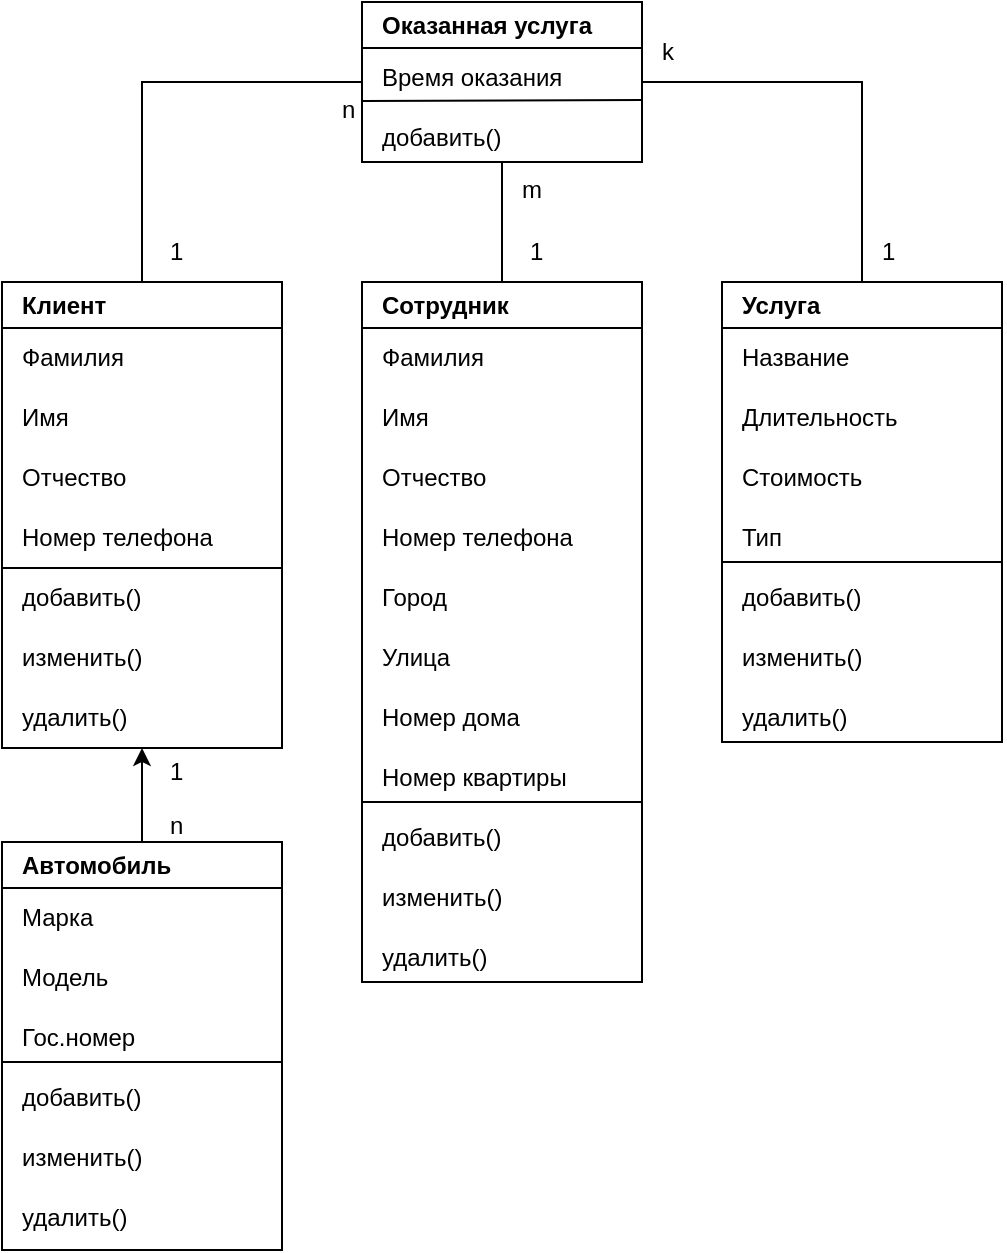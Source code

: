 <mxfile version="22.0.5" type="github">
  <diagram name="Страница — 1" id="G1I-6y7RzBWqB7RcNpnC">
    <mxGraphModel dx="827" dy="552" grid="1" gridSize="10" guides="1" tooltips="1" connect="1" arrows="1" fold="1" page="1" pageScale="1" pageWidth="827" pageHeight="1169" math="0" shadow="0">
      <root>
        <mxCell id="0" />
        <mxCell id="1" parent="0" />
        <mxCell id="ddCmk3O-23ZYapd7_aQz-67" style="edgeStyle=orthogonalEdgeStyle;rounded=0;orthogonalLoop=1;jettySize=auto;html=1;exitX=0.5;exitY=0;exitDx=0;exitDy=0;entryX=0;entryY=0.5;entryDx=0;entryDy=0;endArrow=none;endFill=0;spacing=0;align=left;spacingLeft=10;" edge="1" parent="1" source="ddCmk3O-23ZYapd7_aQz-24" target="ddCmk3O-23ZYapd7_aQz-60">
          <mxGeometry relative="1" as="geometry">
            <mxPoint x="450" y="110" as="targetPoint" />
          </mxGeometry>
        </mxCell>
        <mxCell id="ddCmk3O-23ZYapd7_aQz-24" value="Клиент" style="swimlane;whiteSpace=wrap;html=1;movable=1;resizable=1;rotatable=1;deletable=1;editable=1;locked=0;connectable=1;spacing=0;align=left;spacingLeft=10;" vertex="1" parent="1">
          <mxGeometry x="140" y="220" width="140" height="233" as="geometry" />
        </mxCell>
        <mxCell id="ddCmk3O-23ZYapd7_aQz-26" value="Фамилия" style="text;html=1;align=left;verticalAlign=middle;resizable=0;points=[];autosize=1;strokeColor=none;fillColor=none;spacing=0;spacingLeft=10;" vertex="1" parent="ddCmk3O-23ZYapd7_aQz-24">
          <mxGeometry y="28" width="80" height="20" as="geometry" />
        </mxCell>
        <mxCell id="ddCmk3O-23ZYapd7_aQz-28" value="Имя" style="text;html=1;align=left;verticalAlign=middle;resizable=0;points=[];autosize=1;strokeColor=none;fillColor=none;spacing=0;spacingLeft=10;" vertex="1" parent="ddCmk3O-23ZYapd7_aQz-24">
          <mxGeometry y="58" width="50" height="20" as="geometry" />
        </mxCell>
        <mxCell id="ddCmk3O-23ZYapd7_aQz-29" value="Отчество" style="text;html=1;align=left;verticalAlign=middle;resizable=0;points=[];autosize=1;strokeColor=none;fillColor=none;spacing=0;spacingLeft=10;" vertex="1" parent="ddCmk3O-23ZYapd7_aQz-24">
          <mxGeometry y="88" width="80" height="20" as="geometry" />
        </mxCell>
        <mxCell id="ddCmk3O-23ZYapd7_aQz-30" value="Номер телефона" style="text;html=1;align=left;verticalAlign=middle;resizable=0;points=[];autosize=1;strokeColor=none;fillColor=none;spacing=0;spacingLeft=10;" vertex="1" parent="ddCmk3O-23ZYapd7_aQz-24">
          <mxGeometry y="118" width="120" height="20" as="geometry" />
        </mxCell>
        <mxCell id="ddCmk3O-23ZYapd7_aQz-103" value="добавить()" style="text;html=1;align=left;verticalAlign=middle;resizable=0;points=[];autosize=1;strokeColor=none;fillColor=none;spacing=0;spacingLeft=10;" vertex="1" parent="ddCmk3O-23ZYapd7_aQz-24">
          <mxGeometry y="148" width="90" height="20" as="geometry" />
        </mxCell>
        <mxCell id="ddCmk3O-23ZYapd7_aQz-104" value="изменить()" style="text;html=1;align=left;verticalAlign=middle;resizable=0;points=[];autosize=1;strokeColor=none;fillColor=none;spacing=0;spacingLeft=10;" vertex="1" parent="ddCmk3O-23ZYapd7_aQz-24">
          <mxGeometry y="178" width="90" height="20" as="geometry" />
        </mxCell>
        <mxCell id="ddCmk3O-23ZYapd7_aQz-105" value="удалить()" style="text;html=1;align=left;verticalAlign=middle;resizable=0;points=[];autosize=1;strokeColor=none;fillColor=none;spacing=0;spacingLeft=10;" vertex="1" parent="ddCmk3O-23ZYapd7_aQz-24">
          <mxGeometry y="208" width="80" height="20" as="geometry" />
        </mxCell>
        <mxCell id="ddCmk3O-23ZYapd7_aQz-106" value="" style="endArrow=none;html=1;rounded=0;" edge="1" parent="ddCmk3O-23ZYapd7_aQz-24">
          <mxGeometry width="50" height="50" relative="1" as="geometry">
            <mxPoint y="143" as="sourcePoint" />
            <mxPoint x="140" y="143" as="targetPoint" />
          </mxGeometry>
        </mxCell>
        <mxCell id="ddCmk3O-23ZYapd7_aQz-71" style="edgeStyle=orthogonalEdgeStyle;rounded=0;orthogonalLoop=1;jettySize=auto;html=1;exitX=0.5;exitY=0;exitDx=0;exitDy=0;entryX=0.5;entryY=1;entryDx=0;entryDy=0;spacing=0;align=left;spacingLeft=10;" edge="1" parent="1" source="ddCmk3O-23ZYapd7_aQz-31" target="ddCmk3O-23ZYapd7_aQz-24">
          <mxGeometry relative="1" as="geometry" />
        </mxCell>
        <mxCell id="ddCmk3O-23ZYapd7_aQz-31" value="Автомобиль" style="swimlane;whiteSpace=wrap;html=1;movable=1;resizable=1;rotatable=1;deletable=1;editable=1;locked=0;connectable=1;spacing=0;align=left;spacingLeft=10;" vertex="1" parent="1">
          <mxGeometry x="140" y="500" width="140" height="204" as="geometry" />
        </mxCell>
        <mxCell id="ddCmk3O-23ZYapd7_aQz-32" value="Марка" style="text;html=1;align=left;verticalAlign=middle;resizable=0;points=[];autosize=1;strokeColor=none;fillColor=none;spacing=0;spacingLeft=10;" vertex="1" parent="ddCmk3O-23ZYapd7_aQz-31">
          <mxGeometry y="28" width="60" height="20" as="geometry" />
        </mxCell>
        <mxCell id="ddCmk3O-23ZYapd7_aQz-33" value="Модель" style="text;html=1;align=left;verticalAlign=middle;resizable=0;points=[];autosize=1;strokeColor=none;fillColor=none;spacing=0;spacingLeft=10;" vertex="1" parent="ddCmk3O-23ZYapd7_aQz-31">
          <mxGeometry y="58" width="70" height="20" as="geometry" />
        </mxCell>
        <mxCell id="ddCmk3O-23ZYapd7_aQz-34" value="Гос.номер" style="text;html=1;align=left;verticalAlign=middle;resizable=0;points=[];autosize=1;strokeColor=none;fillColor=none;spacing=0;spacingLeft=10;" vertex="1" parent="ddCmk3O-23ZYapd7_aQz-31">
          <mxGeometry y="88" width="80" height="20" as="geometry" />
        </mxCell>
        <mxCell id="ddCmk3O-23ZYapd7_aQz-100" value="добавить()" style="text;html=1;align=left;verticalAlign=middle;resizable=0;points=[];autosize=1;strokeColor=none;fillColor=none;spacing=0;spacingLeft=10;" vertex="1" parent="ddCmk3O-23ZYapd7_aQz-31">
          <mxGeometry y="118" width="90" height="20" as="geometry" />
        </mxCell>
        <mxCell id="ddCmk3O-23ZYapd7_aQz-101" value="изменить()" style="text;html=1;align=left;verticalAlign=middle;resizable=0;points=[];autosize=1;strokeColor=none;fillColor=none;spacing=0;spacingLeft=10;" vertex="1" parent="ddCmk3O-23ZYapd7_aQz-31">
          <mxGeometry y="148" width="90" height="20" as="geometry" />
        </mxCell>
        <mxCell id="ddCmk3O-23ZYapd7_aQz-102" value="удалить()" style="text;html=1;align=left;verticalAlign=middle;resizable=0;points=[];autosize=1;strokeColor=none;fillColor=none;spacing=0;spacingLeft=10;" vertex="1" parent="ddCmk3O-23ZYapd7_aQz-31">
          <mxGeometry y="178" width="80" height="20" as="geometry" />
        </mxCell>
        <mxCell id="ddCmk3O-23ZYapd7_aQz-68" style="edgeStyle=orthogonalEdgeStyle;rounded=0;orthogonalLoop=1;jettySize=auto;html=1;exitX=0.5;exitY=0;exitDx=0;exitDy=0;entryX=0.5;entryY=1;entryDx=0;entryDy=0;endArrow=none;endFill=0;spacing=0;align=left;spacingLeft=10;" edge="1" parent="1" source="ddCmk3O-23ZYapd7_aQz-40" target="ddCmk3O-23ZYapd7_aQz-60">
          <mxGeometry relative="1" as="geometry" />
        </mxCell>
        <mxCell id="ddCmk3O-23ZYapd7_aQz-40" value="Сотрудник" style="swimlane;whiteSpace=wrap;html=1;movable=1;resizable=1;rotatable=1;deletable=1;editable=1;locked=0;connectable=1;spacing=0;align=left;spacingLeft=10;" vertex="1" parent="1">
          <mxGeometry x="320" y="220" width="140" height="350" as="geometry" />
        </mxCell>
        <mxCell id="ddCmk3O-23ZYapd7_aQz-41" value="Фамилия" style="text;html=1;align=left;verticalAlign=middle;resizable=0;points=[];autosize=1;strokeColor=none;fillColor=none;spacing=0;spacingLeft=10;" vertex="1" parent="ddCmk3O-23ZYapd7_aQz-40">
          <mxGeometry y="28" width="80" height="20" as="geometry" />
        </mxCell>
        <mxCell id="ddCmk3O-23ZYapd7_aQz-42" value="Имя" style="text;html=1;align=left;verticalAlign=middle;resizable=0;points=[];autosize=1;strokeColor=none;fillColor=none;spacing=0;spacingLeft=10;" vertex="1" parent="ddCmk3O-23ZYapd7_aQz-40">
          <mxGeometry y="58" width="50" height="20" as="geometry" />
        </mxCell>
        <mxCell id="ddCmk3O-23ZYapd7_aQz-43" value="Отчество" style="text;html=1;align=left;verticalAlign=middle;resizable=0;points=[];autosize=1;strokeColor=none;fillColor=none;spacing=0;spacingLeft=10;" vertex="1" parent="ddCmk3O-23ZYapd7_aQz-40">
          <mxGeometry y="88" width="80" height="20" as="geometry" />
        </mxCell>
        <mxCell id="ddCmk3O-23ZYapd7_aQz-44" value="Номер телефона" style="text;html=1;align=left;verticalAlign=middle;resizable=0;points=[];autosize=1;strokeColor=none;fillColor=none;spacing=0;spacingLeft=10;" vertex="1" parent="ddCmk3O-23ZYapd7_aQz-40">
          <mxGeometry y="118" width="120" height="20" as="geometry" />
        </mxCell>
        <mxCell id="ddCmk3O-23ZYapd7_aQz-45" value="Город" style="text;html=1;align=left;verticalAlign=middle;resizable=0;points=[];autosize=1;strokeColor=none;fillColor=none;spacing=0;spacingLeft=10;" vertex="1" parent="ddCmk3O-23ZYapd7_aQz-40">
          <mxGeometry y="148" width="60" height="20" as="geometry" />
        </mxCell>
        <mxCell id="ddCmk3O-23ZYapd7_aQz-47" value="Номер дома" style="text;html=1;align=left;verticalAlign=middle;resizable=0;points=[];autosize=1;strokeColor=none;fillColor=none;spacing=0;spacingLeft=10;" vertex="1" parent="ddCmk3O-23ZYapd7_aQz-40">
          <mxGeometry y="208" width="100" height="20" as="geometry" />
        </mxCell>
        <mxCell id="ddCmk3O-23ZYapd7_aQz-46" value="Улица" style="text;html=1;align=left;verticalAlign=middle;resizable=0;points=[];autosize=1;strokeColor=none;fillColor=none;spacing=0;spacingLeft=10;" vertex="1" parent="ddCmk3O-23ZYapd7_aQz-40">
          <mxGeometry y="178" width="60" height="20" as="geometry" />
        </mxCell>
        <mxCell id="ddCmk3O-23ZYapd7_aQz-48" value="Номер квартиры" style="text;html=1;align=left;verticalAlign=middle;resizable=0;points=[];autosize=1;strokeColor=none;fillColor=none;spacing=0;spacingLeft=10;" vertex="1" parent="ddCmk3O-23ZYapd7_aQz-40">
          <mxGeometry y="238" width="120" height="20" as="geometry" />
        </mxCell>
        <mxCell id="ddCmk3O-23ZYapd7_aQz-108" value="добавить()" style="text;html=1;align=left;verticalAlign=middle;resizable=0;points=[];autosize=1;strokeColor=none;fillColor=none;spacing=0;spacingLeft=10;" vertex="1" parent="ddCmk3O-23ZYapd7_aQz-40">
          <mxGeometry y="268" width="90" height="20" as="geometry" />
        </mxCell>
        <mxCell id="ddCmk3O-23ZYapd7_aQz-109" value="изменить()" style="text;html=1;align=left;verticalAlign=middle;resizable=0;points=[];autosize=1;strokeColor=none;fillColor=none;spacing=0;spacingLeft=10;" vertex="1" parent="ddCmk3O-23ZYapd7_aQz-40">
          <mxGeometry y="298" width="90" height="20" as="geometry" />
        </mxCell>
        <mxCell id="ddCmk3O-23ZYapd7_aQz-110" value="удалить()" style="text;html=1;align=left;verticalAlign=middle;resizable=0;points=[];autosize=1;strokeColor=none;fillColor=none;spacing=0;spacingLeft=10;" vertex="1" parent="ddCmk3O-23ZYapd7_aQz-40">
          <mxGeometry y="328" width="80" height="20" as="geometry" />
        </mxCell>
        <mxCell id="ddCmk3O-23ZYapd7_aQz-111" value="" style="endArrow=none;html=1;rounded=0;" edge="1" parent="ddCmk3O-23ZYapd7_aQz-40">
          <mxGeometry width="50" height="50" relative="1" as="geometry">
            <mxPoint y="260" as="sourcePoint" />
            <mxPoint x="140" y="260" as="targetPoint" />
          </mxGeometry>
        </mxCell>
        <mxCell id="ddCmk3O-23ZYapd7_aQz-69" style="edgeStyle=orthogonalEdgeStyle;rounded=0;orthogonalLoop=1;jettySize=auto;html=1;exitX=0.5;exitY=0;exitDx=0;exitDy=0;entryX=1;entryY=0.5;entryDx=0;entryDy=0;endArrow=none;endFill=0;spacing=0;align=left;spacingLeft=10;" edge="1" parent="1" source="ddCmk3O-23ZYapd7_aQz-51" target="ddCmk3O-23ZYapd7_aQz-60">
          <mxGeometry relative="1" as="geometry" />
        </mxCell>
        <mxCell id="ddCmk3O-23ZYapd7_aQz-51" value="Услуга" style="swimlane;whiteSpace=wrap;html=1;movable=1;resizable=1;rotatable=1;deletable=1;editable=1;locked=0;connectable=1;spacing=0;align=left;spacingLeft=10;" vertex="1" parent="1">
          <mxGeometry x="500" y="220" width="140" height="230" as="geometry" />
        </mxCell>
        <mxCell id="ddCmk3O-23ZYapd7_aQz-52" value="Название" style="text;html=1;align=left;verticalAlign=middle;resizable=0;points=[];autosize=1;strokeColor=none;fillColor=none;spacing=0;spacingLeft=10;" vertex="1" parent="ddCmk3O-23ZYapd7_aQz-51">
          <mxGeometry y="28" width="80" height="20" as="geometry" />
        </mxCell>
        <mxCell id="ddCmk3O-23ZYapd7_aQz-53" value="Длительность" style="text;html=1;align=left;verticalAlign=middle;resizable=0;points=[];autosize=1;strokeColor=none;fillColor=none;spacing=0;spacingLeft=10;" vertex="1" parent="ddCmk3O-23ZYapd7_aQz-51">
          <mxGeometry y="58" width="110" height="20" as="geometry" />
        </mxCell>
        <mxCell id="ddCmk3O-23ZYapd7_aQz-54" value="Стоимость" style="text;html=1;align=left;verticalAlign=middle;resizable=0;points=[];autosize=1;strokeColor=none;fillColor=none;spacing=0;spacingLeft=10;" vertex="1" parent="ddCmk3O-23ZYapd7_aQz-51">
          <mxGeometry y="88" width="90" height="20" as="geometry" />
        </mxCell>
        <mxCell id="ddCmk3O-23ZYapd7_aQz-55" value="Тип" style="text;html=1;align=left;verticalAlign=middle;resizable=0;points=[];autosize=1;strokeColor=none;fillColor=none;spacing=0;spacingLeft=10;" vertex="1" parent="ddCmk3O-23ZYapd7_aQz-51">
          <mxGeometry y="118" width="50" height="20" as="geometry" />
        </mxCell>
        <mxCell id="ddCmk3O-23ZYapd7_aQz-112" value="добавить()" style="text;html=1;align=left;verticalAlign=middle;resizable=0;points=[];autosize=1;strokeColor=none;fillColor=none;spacing=0;spacingLeft=10;" vertex="1" parent="ddCmk3O-23ZYapd7_aQz-51">
          <mxGeometry y="148" width="90" height="20" as="geometry" />
        </mxCell>
        <mxCell id="ddCmk3O-23ZYapd7_aQz-113" value="изменить()" style="text;html=1;align=left;verticalAlign=middle;resizable=0;points=[];autosize=1;strokeColor=none;fillColor=none;spacing=0;spacingLeft=10;" vertex="1" parent="ddCmk3O-23ZYapd7_aQz-51">
          <mxGeometry y="178" width="90" height="20" as="geometry" />
        </mxCell>
        <mxCell id="ddCmk3O-23ZYapd7_aQz-114" value="удалить()" style="text;html=1;align=left;verticalAlign=middle;resizable=0;points=[];autosize=1;strokeColor=none;fillColor=none;spacing=0;spacingLeft=10;" vertex="1" parent="ddCmk3O-23ZYapd7_aQz-51">
          <mxGeometry y="208" width="80" height="20" as="geometry" />
        </mxCell>
        <mxCell id="ddCmk3O-23ZYapd7_aQz-115" value="" style="endArrow=none;html=1;rounded=0;" edge="1" parent="ddCmk3O-23ZYapd7_aQz-51">
          <mxGeometry width="50" height="50" relative="1" as="geometry">
            <mxPoint y="140" as="sourcePoint" />
            <mxPoint x="140" y="140" as="targetPoint" />
          </mxGeometry>
        </mxCell>
        <mxCell id="ddCmk3O-23ZYapd7_aQz-60" value="Оказанная услуга" style="swimlane;whiteSpace=wrap;html=1;movable=1;resizable=1;rotatable=1;deletable=1;editable=1;locked=0;connectable=1;spacing=0;align=left;spacingLeft=10;" vertex="1" parent="1">
          <mxGeometry x="320" y="80" width="140" height="80" as="geometry" />
        </mxCell>
        <mxCell id="ddCmk3O-23ZYapd7_aQz-61" value="Время оказания" style="text;align=left;verticalAlign=middle;resizable=0;points=[];autosize=1;strokeColor=none;fillColor=none;imageHeight=24;deletable=1;html=1;spacing=0;spacingLeft=10;" vertex="1" parent="ddCmk3O-23ZYapd7_aQz-60">
          <mxGeometry y="28" width="120" height="20" as="geometry" />
        </mxCell>
        <mxCell id="ddCmk3O-23ZYapd7_aQz-82" value="добавить()" style="text;html=1;align=left;verticalAlign=middle;resizable=0;points=[];autosize=1;strokeColor=none;fillColor=none;spacing=0;spacingLeft=10;" vertex="1" parent="ddCmk3O-23ZYapd7_aQz-60">
          <mxGeometry y="58" width="90" height="20" as="geometry" />
        </mxCell>
        <mxCell id="ddCmk3O-23ZYapd7_aQz-79" value="k" style="text;html=1;strokeColor=none;fillColor=none;align=left;verticalAlign=middle;whiteSpace=wrap;rounded=0;spacing=0;spacingLeft=0;" vertex="1" parent="1">
          <mxGeometry x="470" y="100" width="7" height="10" as="geometry" />
        </mxCell>
        <mxCell id="ddCmk3O-23ZYapd7_aQz-80" value="" style="endArrow=none;html=1;rounded=0;exitX=1.003;exitY=0.649;exitDx=0;exitDy=0;spacing=0;align=left;spacingLeft=10;exitPerimeter=0;" edge="1" parent="1">
          <mxGeometry width="50" height="50" relative="1" as="geometry">
            <mxPoint x="320.18" y="129.47" as="sourcePoint" />
            <mxPoint x="460" y="129" as="targetPoint" />
          </mxGeometry>
        </mxCell>
        <mxCell id="ddCmk3O-23ZYapd7_aQz-84" value="m" style="text;html=1;strokeColor=none;fillColor=none;align=left;verticalAlign=middle;whiteSpace=wrap;rounded=0;spacing=0;spacingLeft=0;" vertex="1" parent="1">
          <mxGeometry x="400" y="170" width="10" height="8" as="geometry" />
        </mxCell>
        <mxCell id="ddCmk3O-23ZYapd7_aQz-85" value="n" style="text;html=1;strokeColor=none;fillColor=none;align=left;verticalAlign=middle;whiteSpace=wrap;rounded=0;spacing=0;spacingLeft=0;" vertex="1" parent="1">
          <mxGeometry x="310" y="130" width="7" height="7" as="geometry" />
        </mxCell>
        <mxCell id="ddCmk3O-23ZYapd7_aQz-88" value="1" style="text;html=1;strokeColor=none;fillColor=none;align=left;verticalAlign=middle;whiteSpace=wrap;rounded=0;spacing=0;spacingLeft=0;" vertex="1" parent="1">
          <mxGeometry x="224" y="200" width="5" height="10" as="geometry" />
        </mxCell>
        <mxCell id="ddCmk3O-23ZYapd7_aQz-95" value="1" style="text;html=1;strokeColor=none;fillColor=none;align=left;verticalAlign=middle;whiteSpace=wrap;rounded=0;spacing=0;spacingLeft=0;" vertex="1" parent="1">
          <mxGeometry x="404" y="200" width="5" height="10" as="geometry" />
        </mxCell>
        <mxCell id="ddCmk3O-23ZYapd7_aQz-96" value="1" style="text;html=1;strokeColor=none;fillColor=none;align=left;verticalAlign=middle;whiteSpace=wrap;rounded=0;spacing=0;spacingLeft=0;" vertex="1" parent="1">
          <mxGeometry x="580" y="200" width="5" height="10" as="geometry" />
        </mxCell>
        <mxCell id="ddCmk3O-23ZYapd7_aQz-97" value="1" style="text;html=1;strokeColor=none;fillColor=none;align=left;verticalAlign=middle;whiteSpace=wrap;rounded=0;spacing=0;spacingLeft=0;" vertex="1" parent="1">
          <mxGeometry x="224" y="460" width="5" height="10" as="geometry" />
        </mxCell>
        <mxCell id="ddCmk3O-23ZYapd7_aQz-98" value="n" style="text;html=1;strokeColor=none;fillColor=none;align=left;verticalAlign=middle;whiteSpace=wrap;rounded=0;spacing=0;spacingLeft=0;" vertex="1" parent="1">
          <mxGeometry x="224" y="488" width="7" height="7" as="geometry" />
        </mxCell>
        <mxCell id="ddCmk3O-23ZYapd7_aQz-99" value="" style="endArrow=none;html=1;rounded=0;" edge="1" parent="1">
          <mxGeometry width="50" height="50" relative="1" as="geometry">
            <mxPoint x="140" y="610" as="sourcePoint" />
            <mxPoint x="280" y="610" as="targetPoint" />
          </mxGeometry>
        </mxCell>
      </root>
    </mxGraphModel>
  </diagram>
</mxfile>

